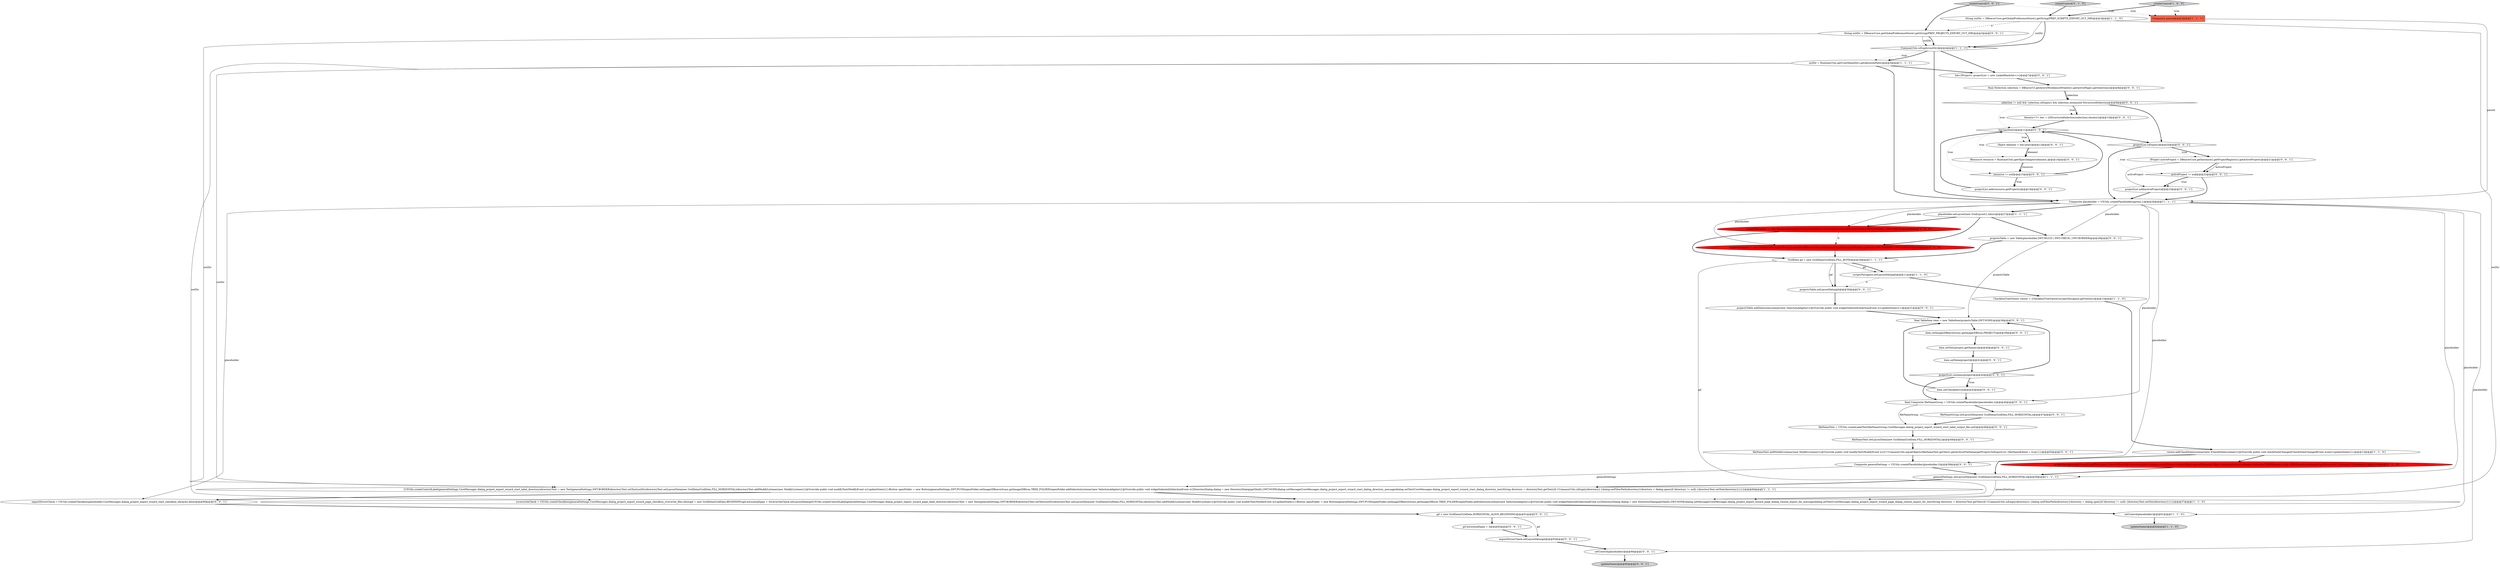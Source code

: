 digraph {
53 [style = filled, label = "iter.hasNext()@@@11@@@['0', '0', '1']", fillcolor = white, shape = diamond image = "AAA0AAABBB3BBB"];
33 [style = filled, label = "projectList.contains(project)@@@42@@@['0', '0', '1']", fillcolor = white, shape = diamond image = "AAA0AAABBB3BBB"];
7 [style = filled, label = "scriptsNavigator.setLayoutData(gd)@@@11@@@['1', '1', '0']", fillcolor = white, shape = ellipse image = "AAA0AAABBB1BBB"];
22 [style = filled, label = "fileNameText.setLayoutData(new GridData(GridData.FILL_HORIZONTAL))@@@49@@@['0', '0', '1']", fillcolor = white, shape = ellipse image = "AAA0AAABBB3BBB"];
15 [style = filled, label = "viewer.addCheckStateListener(new ICheckStateListener(){@Override public void checkStateChanged(CheckStateChangedEvent event){updateState()}})@@@13@@@['1', '1', '0']", fillcolor = white, shape = ellipse image = "AAA0AAABBB1BBB"];
45 [style = filled, label = "projectsTable = new Table(placeholder,SWT.MULTI | SWT.CHECK | SWT.BORDER)@@@28@@@['0', '0', '1']", fillcolor = white, shape = ellipse image = "AAA0AAABBB3BBB"];
27 [style = filled, label = "createControl['0', '0', '1']", fillcolor = lightgray, shape = diamond image = "AAA0AAABBB3BBB"];
49 [style = filled, label = "gd.horizontalSpan = 3@@@92@@@['0', '0', '1']", fillcolor = white, shape = ellipse image = "AAA0AAABBB3BBB"];
24 [style = filled, label = "fileNameGroup.setLayoutData(new GridData(GridData.FILL_HORIZONTAL))@@@47@@@['0', '0', '1']", fillcolor = white, shape = ellipse image = "AAA0AAABBB3BBB"];
8 [style = filled, label = "{overwriteCheck = UIUtils.createCheckbox(generalSettings,CoreMessages.dialog_project_export_wizard_page_checkbox_overwrite_files,false)gd = new GridData(GridData.BEGINNING)gd.horizontalSpan = 3overwriteCheck.setLayoutData(gd)UIUtils.createControlLabel(generalSettings,CoreMessages.dialog_project_export_wizard_page_label_directory)directoryText = new Text(generalSettings,SWT.BORDER)directoryText.setText(outDir)directoryText.setLayoutData(new GridData(GridData.FILL_HORIZONTAL))directoryText.addModifyListener(new ModifyListener(){@Override public void modifyText(ModifyEvent e){updateState()}})Button openFolder = new Button(generalSettings,SWT.PUSH)openFolder.setImage(DBeaverIcons.getImage(DBIcon.TREE_FOLDER))openFolder.addSelectionListener(new SelectionAdapter(){@Override public void widgetSelected(SelectionEvent e){DirectoryDialog dialog = new DirectoryDialog(getShell(),SWT.NONE)dialog.setMessage(CoreMessages.dialog_project_export_wizard_page_dialog_choose_export_dir_message)dialog.setText(CoreMessages.dialog_project_export_wizard_page_dialog_choose_export_dir_text)String directory = directoryText.getText()if (!CommonUtils.isEmpty(directory)) {dialog.setFilterPath(directory)}directory = dialog.open()if (directory != null) {directoryText.setText(directory)}}})}@@@27@@@['1', '1', '0']", fillcolor = white, shape = ellipse image = "AAA0AAABBB1BBB"];
37 [style = filled, label = "String outDir = DBeaverCore.getGlobalPreferenceStore().getString(PREF_PROJECTS_EXPORT_OUT_DIR)@@@3@@@['0', '0', '1']", fillcolor = white, shape = ellipse image = "AAA0AAABBB3BBB"];
40 [style = filled, label = "Object element = iter.next()@@@13@@@['0', '0', '1']", fillcolor = white, shape = ellipse image = "AAA0AAABBB3BBB"];
50 [style = filled, label = "projectsTable.setLayoutData(gd)@@@30@@@['0', '0', '1']", fillcolor = white, shape = ellipse image = "AAA0AAABBB3BBB"];
17 [style = filled, label = "scriptsNavigator = new DatabaseNavigatorTree(placeholder,DBeaverCore.getInstance().getNavigatorModel().getRoot(),SWT.BORDER | SWT.CHECK)@@@9@@@['0', '1', '0']", fillcolor = red, shape = ellipse image = "AAA1AAABBB2BBB"];
47 [style = filled, label = "projectList.isEmpty()@@@20@@@['0', '0', '1']", fillcolor = white, shape = diamond image = "AAA0AAABBB3BBB"];
20 [style = filled, label = "projectList.add(activeProject)@@@23@@@['0', '0', '1']", fillcolor = white, shape = ellipse image = "AAA0AAABBB3BBB"];
26 [style = filled, label = "exportDriverCheck.setLayoutData(gd)@@@93@@@['0', '0', '1']", fillcolor = white, shape = ellipse image = "AAA0AAABBB3BBB"];
35 [style = filled, label = "setControl(placeholder)@@@94@@@['0', '0', '1']", fillcolor = white, shape = ellipse image = "AAA0AAABBB3BBB"];
38 [style = filled, label = "resource != null@@@15@@@['0', '0', '1']", fillcolor = white, shape = diamond image = "AAA0AAABBB3BBB"];
43 [style = filled, label = "fileNameText.addModifyListener(new ModifyListener(){@Override public void modifyText(ModifyEvent e){if (!CommonUtils.equalObjects(fileNameText.getText(),getArchiveFileName(getProjectsToExport()))) {fileNameEdited = true}}})@@@50@@@['0', '0', '1']", fillcolor = white, shape = ellipse image = "AAA0AAABBB3BBB"];
21 [style = filled, label = "fileNameText = UIUtils.createLabelText(fileNameGroup,CoreMessages.dialog_project_export_wizard_start_label_output_file,null)@@@48@@@['0', '0', '1']", fillcolor = white, shape = ellipse image = "AAA0AAABBB3BBB"];
5 [style = filled, label = "generalSettings.setLayoutData(new GridData(GridData.FILL_HORIZONTAL))@@@59@@@['1', '1', '1']", fillcolor = white, shape = ellipse image = "AAA0AAABBB1BBB"];
3 [style = filled, label = "placeholder.setLayout(new GridLayout(1,false))@@@27@@@['1', '1', '1']", fillcolor = white, shape = ellipse image = "AAA0AAABBB1BBB"];
54 [style = filled, label = "updateState()@@@95@@@['0', '0', '1']", fillcolor = lightgray, shape = ellipse image = "AAA0AAABBB3BBB"];
10 [style = filled, label = "Composite parent@@@2@@@['1', '1', '1']", fillcolor = tomato, shape = box image = "AAA0AAABBB1BBB"];
19 [style = filled, label = "createControl['0', '1', '0']", fillcolor = lightgray, shape = diamond image = "AAA0AAABBB2BBB"];
12 [style = filled, label = "scriptsNavigator = new DatabaseNavigatorTree(placeholder,ScriptsExportUtils.getScriptsNode(),SWT.BORDER | SWT.CHECK)@@@9@@@['1', '0', '0']", fillcolor = red, shape = ellipse image = "AAA1AAABBB1BBB"];
0 [style = filled, label = "Composite placeholder = UIUtils.createPlaceholder(parent,1)@@@26@@@['1', '1', '1']", fillcolor = white, shape = ellipse image = "AAA0AAABBB1BBB"];
23 [style = filled, label = "final TableItem item = new TableItem(projectsTable,SWT.NONE)@@@38@@@['0', '0', '1']", fillcolor = white, shape = ellipse image = "AAA0AAABBB3BBB"];
28 [style = filled, label = "final ISelection selection = DBeaverUI.getActiveWorkbenchWindow().getActivePage().getSelection()@@@8@@@['0', '0', '1']", fillcolor = white, shape = ellipse image = "AAA0AAABBB3BBB"];
11 [style = filled, label = "CommonUtils.isEmpty(outDir)@@@4@@@['1', '1', '1']", fillcolor = white, shape = diamond image = "AAA0AAABBB1BBB"];
31 [style = filled, label = "projectList.add(resource.getProject())@@@16@@@['0', '0', '1']", fillcolor = white, shape = ellipse image = "AAA0AAABBB3BBB"];
32 [style = filled, label = "item.setChecked(true)@@@43@@@['0', '0', '1']", fillcolor = white, shape = ellipse image = "AAA0AAABBB3BBB"];
52 [style = filled, label = "gd = new GridData(GridData.HORIZONTAL_ALIGN_BEGINNING)@@@91@@@['0', '0', '1']", fillcolor = white, shape = ellipse image = "AAA0AAABBB3BBB"];
44 [style = filled, label = "final Composite fileNameGroup = UIUtils.createPlaceholder(placeholder,2)@@@46@@@['0', '0', '1']", fillcolor = white, shape = ellipse image = "AAA0AAABBB3BBB"];
1 [style = filled, label = "{UIUtils.createControlLabel(generalSettings,CoreMessages.dialog_project_export_wizard_start_label_directory)directoryText = new Text(generalSettings,SWT.BORDER)directoryText.setText(outDir)directoryText.setLayoutData(new GridData(GridData.FILL_HORIZONTAL))directoryText.addModifyListener(new ModifyListener(){@Override public void modifyText(ModifyEvent e){updateState()}})Button openFolder = new Button(generalSettings,SWT.PUSH)openFolder.setImage(DBeaverIcons.getImage(DBIcon.TREE_FOLDER))openFolder.addSelectionListener(new SelectionAdapter(){@Override public void widgetSelected(SelectionEvent e){DirectoryDialog dialog = new DirectoryDialog(getShell(),SWT.NONE)dialog.setMessage(CoreMessages.dialog_project_export_wizard_start_dialog_directory_message)dialog.setText(CoreMessages.dialog_project_export_wizard_start_dialog_directory_text)String directory = directoryText.getText()if (!CommonUtils.isEmpty(directory)) {dialog.setFilterPath(directory)}directory = dialog.open()if (directory != null) {directoryText.setText(directory)}}})}@@@60@@@['1', '1', '1']", fillcolor = white, shape = ellipse image = "AAA0AAABBB1BBB"];
46 [style = filled, label = "Set<IProject> projectList = new LinkedHashSet<>()@@@7@@@['0', '0', '1']", fillcolor = white, shape = ellipse image = "AAA0AAABBB3BBB"];
9 [style = filled, label = "createControl['1', '0', '0']", fillcolor = lightgray, shape = diamond image = "AAA0AAABBB1BBB"];
18 [style = filled, label = "scriptsNavigator.getViewer().addFilter(new ViewerFilter(){@Override public boolean select(Viewer viewer,Object parentElement,Object element){return element instanceof DBNResource && ((DBNResource)element).getResource() instanceof IContainer}})@@@19@@@['0', '1', '0']", fillcolor = red, shape = ellipse image = "AAA1AAABBB2BBB"];
51 [style = filled, label = "Iterator<?> iter = ((IStructuredSelection)selection).iterator()@@@10@@@['0', '0', '1']", fillcolor = white, shape = ellipse image = "AAA0AAABBB3BBB"];
55 [style = filled, label = "projectsTable.addSelectionListener(new SelectionAdapter(){@Override public void widgetSelected(SelectionEvent e){updateState()}})@@@31@@@['0', '0', '1']", fillcolor = white, shape = ellipse image = "AAA0AAABBB3BBB"];
25 [style = filled, label = "exportDriverCheck = UIUtils.createCheckbox(placeholder,CoreMessages.dialog_project_export_wizard_start_checkbox_libraries,false)@@@90@@@['0', '0', '1']", fillcolor = white, shape = ellipse image = "AAA0AAABBB3BBB"];
39 [style = filled, label = "item.setImage(DBeaverIcons.getImage(DBIcon.PROJECT))@@@39@@@['0', '0', '1']", fillcolor = white, shape = ellipse image = "AAA0AAABBB3BBB"];
4 [style = filled, label = "GridData gd = new GridData(GridData.FILL_BOTH)@@@29@@@['1', '1', '1']", fillcolor = white, shape = ellipse image = "AAA0AAABBB1BBB"];
6 [style = filled, label = "String outDir = DBeaverCore.getGlobalPreferenceStore().getString(PREF_SCRIPTS_EXPORT_OUT_DIR)@@@3@@@['1', '1', '0']", fillcolor = white, shape = ellipse image = "AAA0AAABBB1BBB"];
42 [style = filled, label = "IResource resource = RuntimeUtils.getObjectAdapter(element,)@@@14@@@['0', '0', '1']", fillcolor = white, shape = ellipse image = "AAA0AAABBB3BBB"];
34 [style = filled, label = "selection != null && !selection.isEmpty() && selection instanceof IStructuredSelection@@@9@@@['0', '0', '1']", fillcolor = white, shape = diamond image = "AAA0AAABBB3BBB"];
13 [style = filled, label = "CheckboxTreeViewer viewer = (CheckboxTreeViewer)scriptsNavigator.getViewer()@@@12@@@['1', '1', '0']", fillcolor = white, shape = ellipse image = "AAA0AAABBB1BBB"];
48 [style = filled, label = "IProject activeProject = DBeaverCore.getInstance().getProjectRegistry().getActiveProject()@@@21@@@['0', '0', '1']", fillcolor = white, shape = ellipse image = "AAA0AAABBB3BBB"];
14 [style = filled, label = "setControl(placeholder)@@@61@@@['1', '1', '0']", fillcolor = white, shape = ellipse image = "AAA0AAABBB1BBB"];
29 [style = filled, label = "activeProject != null@@@22@@@['0', '0', '1']", fillcolor = white, shape = diamond image = "AAA0AAABBB3BBB"];
41 [style = filled, label = "Composite generalSettings = UIUtils.createPlaceholder(placeholder,3)@@@58@@@['0', '0', '1']", fillcolor = white, shape = ellipse image = "AAA0AAABBB3BBB"];
30 [style = filled, label = "item.setData(project)@@@41@@@['0', '0', '1']", fillcolor = white, shape = ellipse image = "AAA0AAABBB3BBB"];
2 [style = filled, label = "outDir = RuntimeUtils.getUserHomeDir().getAbsolutePath()@@@5@@@['1', '1', '1']", fillcolor = white, shape = ellipse image = "AAA0AAABBB1BBB"];
16 [style = filled, label = "updateState()@@@62@@@['1', '1', '0']", fillcolor = lightgray, shape = ellipse image = "AAA0AAABBB1BBB"];
36 [style = filled, label = "item.setText(project.getName())@@@40@@@['0', '0', '1']", fillcolor = white, shape = ellipse image = "AAA0AAABBB3BBB"];
19->10 [style = dotted, label="true"];
32->23 [style = bold, label=""];
25->52 [style = bold, label=""];
37->11 [style = bold, label=""];
48->29 [style = bold, label=""];
20->0 [style = bold, label=""];
29->0 [style = bold, label=""];
10->0 [style = solid, label="parent"];
12->17 [style = dashed, label="0"];
53->47 [style = bold, label=""];
51->53 [style = bold, label=""];
4->7 [style = solid, label="gd"];
11->46 [style = bold, label=""];
38->31 [style = bold, label=""];
29->20 [style = dotted, label="true"];
9->6 [style = bold, label=""];
11->2 [style = dotted, label="true"];
2->1 [style = solid, label="outDir"];
55->23 [style = bold, label=""];
24->21 [style = bold, label=""];
50->55 [style = bold, label=""];
6->11 [style = bold, label=""];
37->1 [style = solid, label="outDir"];
26->35 [style = bold, label=""];
34->51 [style = dotted, label="true"];
38->31 [style = dotted, label="true"];
47->0 [style = bold, label=""];
33->44 [style = bold, label=""];
0->3 [style = bold, label=""];
14->16 [style = bold, label=""];
0->14 [style = solid, label="placeholder"];
6->11 [style = solid, label="outDir"];
35->54 [style = bold, label=""];
47->48 [style = bold, label=""];
33->32 [style = dotted, label="true"];
34->47 [style = bold, label=""];
22->43 [style = bold, label=""];
37->11 [style = solid, label="outDir"];
48->20 [style = solid, label="activeProject"];
38->53 [style = bold, label=""];
0->45 [style = solid, label="placeholder"];
19->6 [style = bold, label=""];
0->12 [style = solid, label="placeholder"];
6->37 [style = dashed, label="0"];
33->23 [style = bold, label=""];
4->50 [style = solid, label="gd"];
5->1 [style = bold, label=""];
29->20 [style = bold, label=""];
36->30 [style = bold, label=""];
45->23 [style = solid, label="projectsTable"];
21->22 [style = bold, label=""];
53->38 [style = dotted, label="true"];
31->53 [style = bold, label=""];
13->15 [style = bold, label=""];
34->53 [style = dotted, label="true"];
9->10 [style = dotted, label="true"];
42->38 [style = bold, label=""];
0->44 [style = solid, label="placeholder"];
1->8 [style = bold, label=""];
47->48 [style = dotted, label="true"];
4->8 [style = solid, label="gd"];
0->5 [style = solid, label="placeholder"];
30->33 [style = bold, label=""];
46->28 [style = bold, label=""];
3->45 [style = bold, label=""];
41->1 [style = solid, label="generalSettings"];
8->14 [style = bold, label=""];
53->40 [style = bold, label=""];
52->26 [style = solid, label="gd"];
3->12 [style = bold, label=""];
40->42 [style = solid, label="element"];
4->7 [style = bold, label=""];
53->42 [style = dotted, label="true"];
0->41 [style = solid, label="placeholder"];
0->25 [style = solid, label="placeholder"];
34->51 [style = bold, label=""];
27->37 [style = bold, label=""];
2->0 [style = bold, label=""];
47->29 [style = dotted, label="true"];
53->40 [style = dotted, label="true"];
23->39 [style = bold, label=""];
32->44 [style = bold, label=""];
3->17 [style = bold, label=""];
33->32 [style = bold, label=""];
43->41 [style = bold, label=""];
6->8 [style = solid, label="outDir"];
44->24 [style = bold, label=""];
4->50 [style = bold, label=""];
1->25 [style = bold, label=""];
17->4 [style = bold, label=""];
7->13 [style = bold, label=""];
0->17 [style = solid, label="placeholder"];
2->46 [style = bold, label=""];
28->34 [style = bold, label=""];
52->49 [style = bold, label=""];
27->10 [style = dotted, label="true"];
42->38 [style = solid, label="resource"];
15->18 [style = bold, label=""];
11->2 [style = bold, label=""];
15->5 [style = bold, label=""];
28->34 [style = solid, label="selection"];
45->4 [style = bold, label=""];
11->0 [style = bold, label=""];
12->4 [style = bold, label=""];
18->5 [style = bold, label=""];
2->8 [style = solid, label="outDir"];
0->35 [style = solid, label="placeholder"];
5->8 [style = solid, label="generalSettings"];
49->26 [style = bold, label=""];
48->29 [style = solid, label="activeProject"];
7->50 [style = dashed, label="0"];
39->36 [style = bold, label=""];
44->21 [style = solid, label="fileNameGroup"];
40->42 [style = bold, label=""];
41->5 [style = bold, label=""];
}
